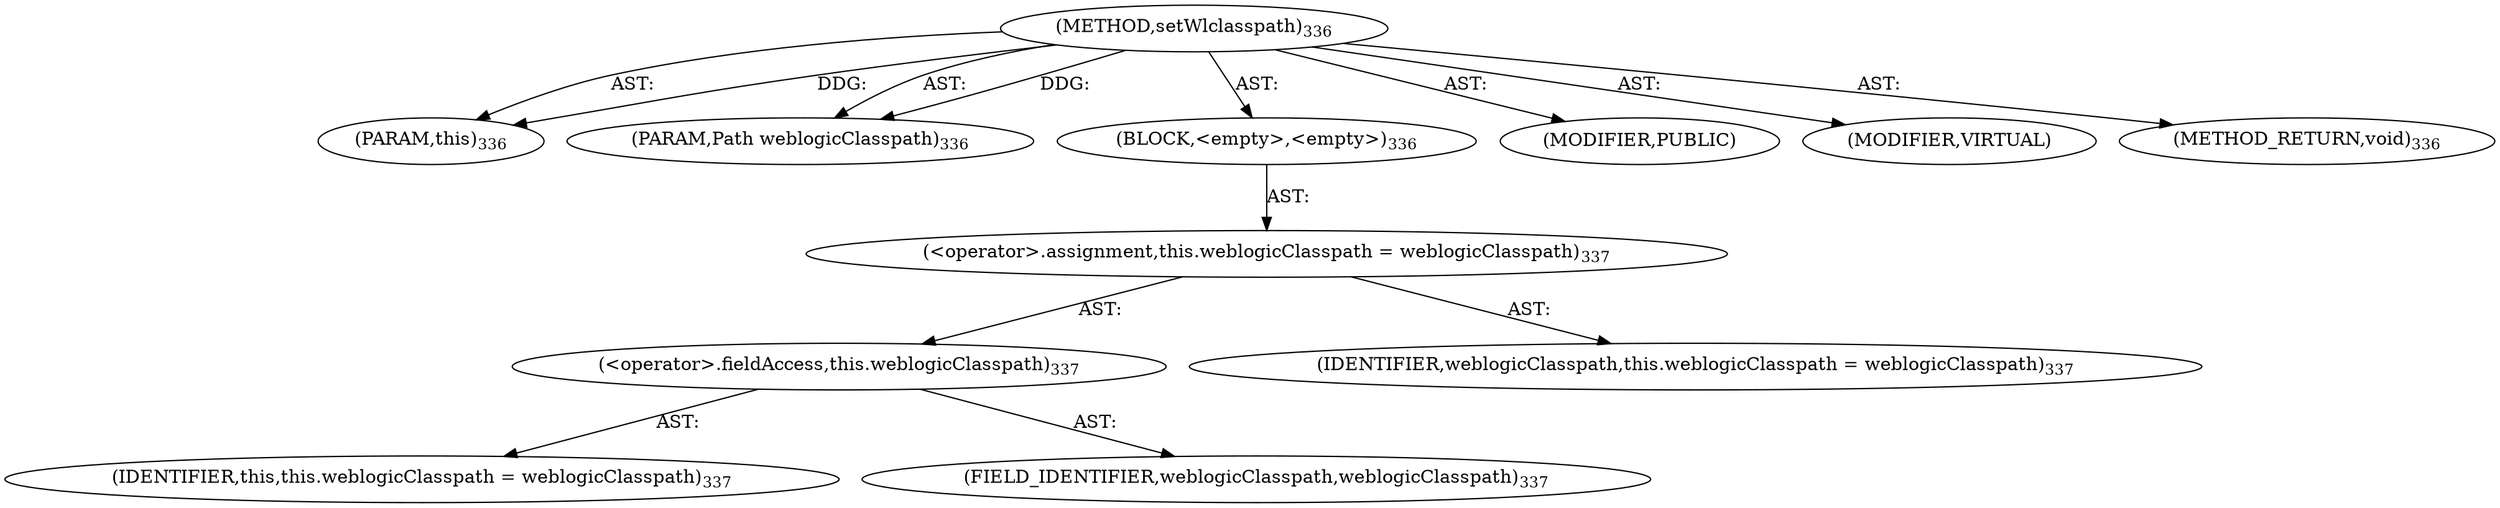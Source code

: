 digraph "setWlclasspath" {  
"111669149703" [label = <(METHOD,setWlclasspath)<SUB>336</SUB>> ]
"115964116999" [label = <(PARAM,this)<SUB>336</SUB>> ]
"115964117011" [label = <(PARAM,Path weblogicClasspath)<SUB>336</SUB>> ]
"25769803813" [label = <(BLOCK,&lt;empty&gt;,&lt;empty&gt;)<SUB>336</SUB>> ]
"30064771302" [label = <(&lt;operator&gt;.assignment,this.weblogicClasspath = weblogicClasspath)<SUB>337</SUB>> ]
"30064771303" [label = <(&lt;operator&gt;.fieldAccess,this.weblogicClasspath)<SUB>337</SUB>> ]
"68719476751" [label = <(IDENTIFIER,this,this.weblogicClasspath = weblogicClasspath)<SUB>337</SUB>> ]
"55834574903" [label = <(FIELD_IDENTIFIER,weblogicClasspath,weblogicClasspath)<SUB>337</SUB>> ]
"68719476899" [label = <(IDENTIFIER,weblogicClasspath,this.weblogicClasspath = weblogicClasspath)<SUB>337</SUB>> ]
"133143986210" [label = <(MODIFIER,PUBLIC)> ]
"133143986211" [label = <(MODIFIER,VIRTUAL)> ]
"128849018887" [label = <(METHOD_RETURN,void)<SUB>336</SUB>> ]
  "111669149703" -> "115964116999"  [ label = "AST: "] 
  "111669149703" -> "115964117011"  [ label = "AST: "] 
  "111669149703" -> "25769803813"  [ label = "AST: "] 
  "111669149703" -> "133143986210"  [ label = "AST: "] 
  "111669149703" -> "133143986211"  [ label = "AST: "] 
  "111669149703" -> "128849018887"  [ label = "AST: "] 
  "25769803813" -> "30064771302"  [ label = "AST: "] 
  "30064771302" -> "30064771303"  [ label = "AST: "] 
  "30064771302" -> "68719476899"  [ label = "AST: "] 
  "30064771303" -> "68719476751"  [ label = "AST: "] 
  "30064771303" -> "55834574903"  [ label = "AST: "] 
  "111669149703" -> "115964116999"  [ label = "DDG: "] 
  "111669149703" -> "115964117011"  [ label = "DDG: "] 
}
